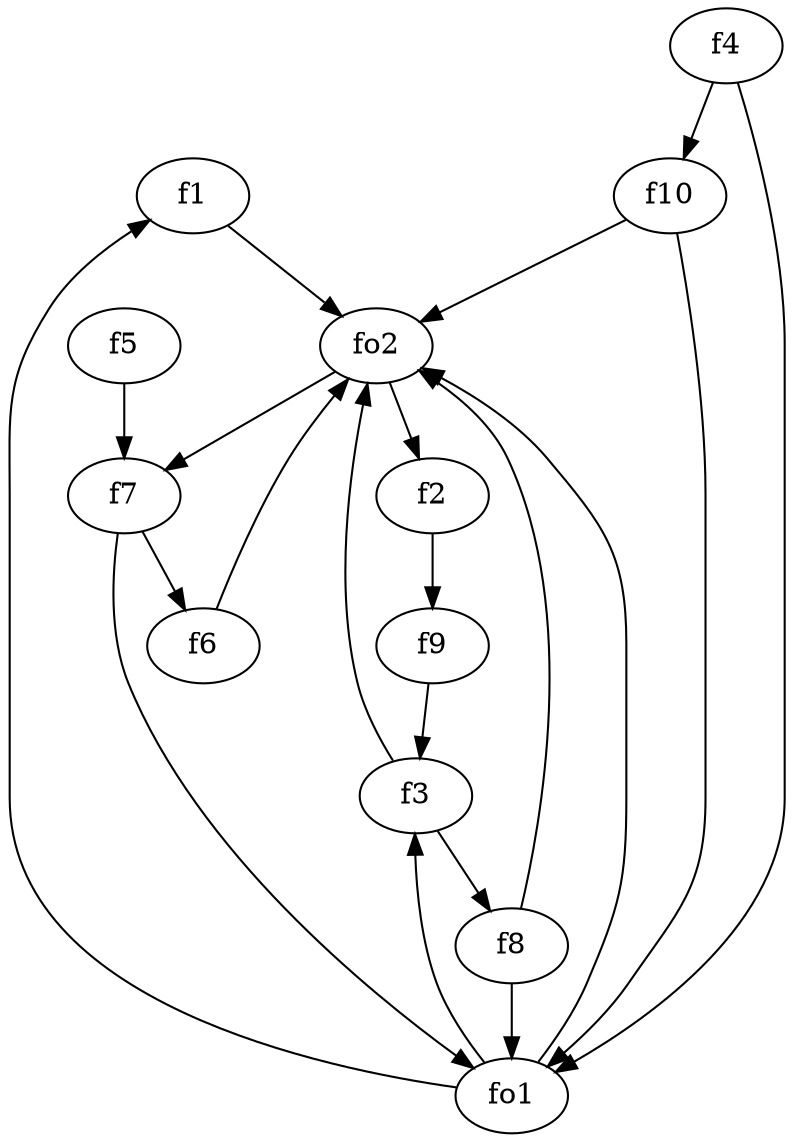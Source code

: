 strict digraph  {
f1;
f2;
f3;
f4;
f5;
f6;
f7;
f8;
f9;
f10;
fo1;
fo2;
f1 -> fo2  [weight=2];
f2 -> f9  [weight=2];
f3 -> fo2  [weight=2];
f3 -> f8  [weight=2];
f4 -> f10  [weight=2];
f4 -> fo1  [weight=2];
f5 -> f7  [weight=2];
f6 -> fo2  [weight=2];
f7 -> f6  [weight=2];
f7 -> fo1  [weight=2];
f8 -> fo2  [weight=2];
f8 -> fo1  [weight=2];
f9 -> f3  [weight=2];
f10 -> fo1  [weight=2];
f10 -> fo2  [weight=2];
fo1 -> f3  [weight=2];
fo1 -> fo2  [weight=2];
fo1 -> f1  [weight=2];
fo2 -> f2  [weight=2];
fo2 -> f7  [weight=2];
}
